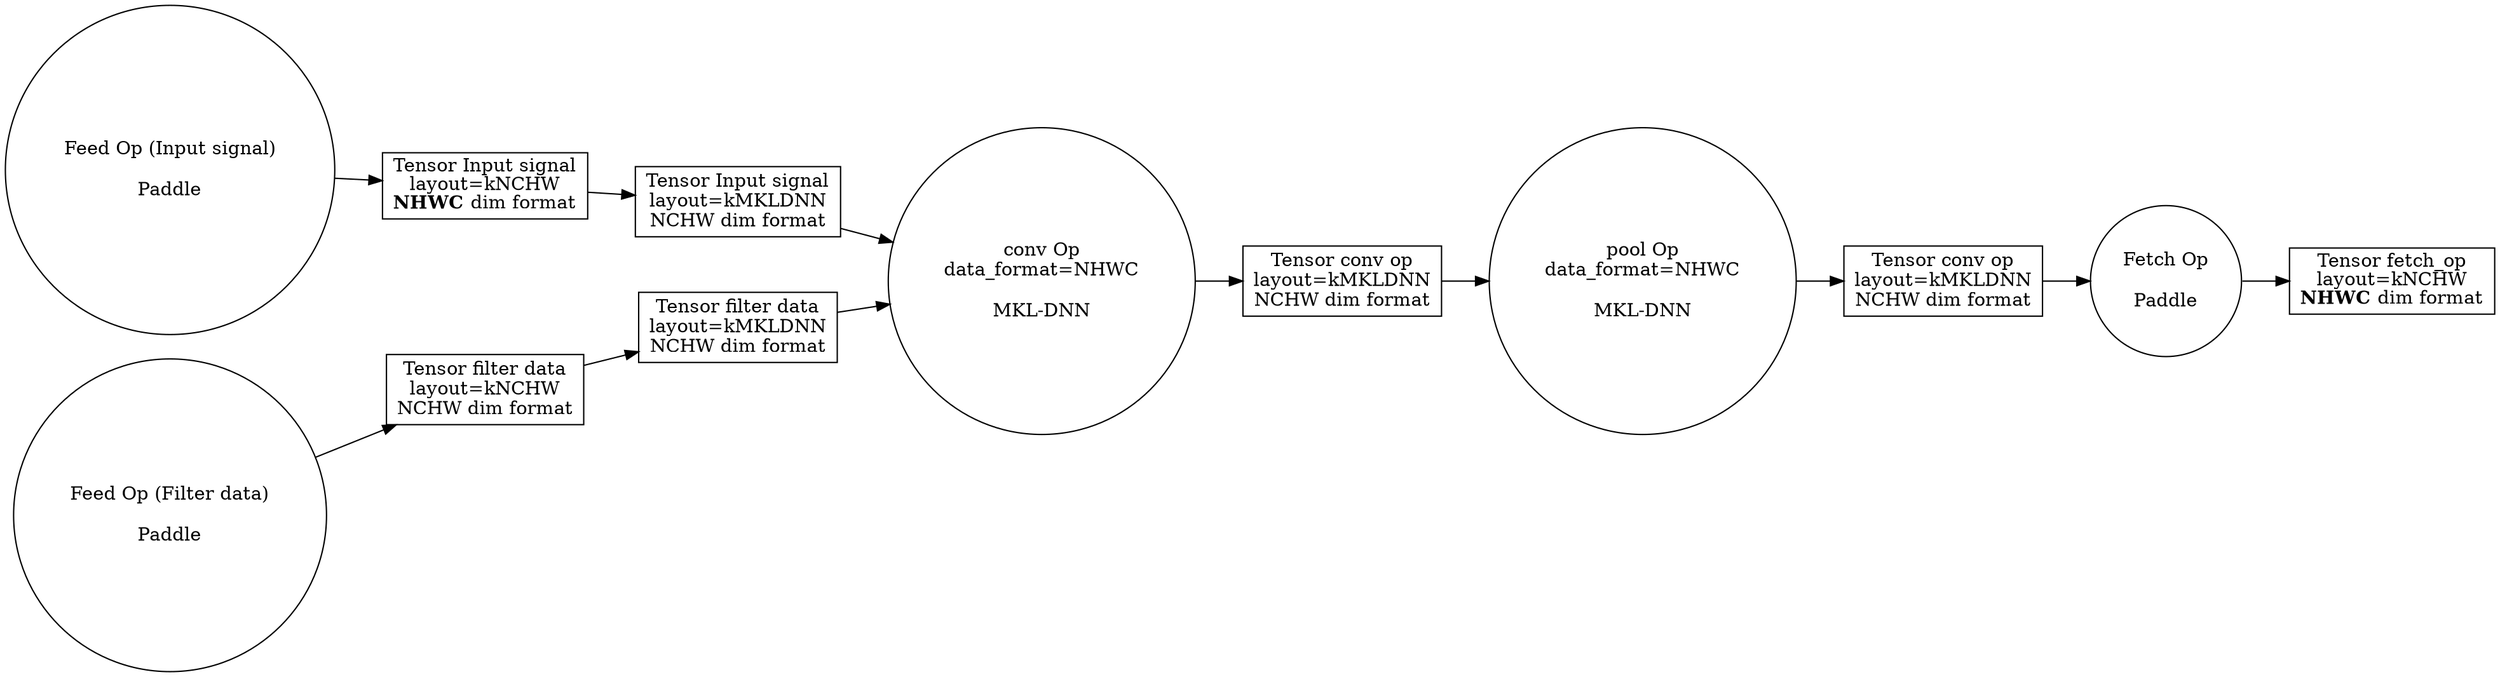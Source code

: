 digraph G {
rankdir=LR
feed_op[shape=circle,label="Feed Op (Input signal)\n\nPaddle"]
feed_op2[shape=circle,label="Feed Op (Filter data)\n\nPaddle"]
fetch_op[shape=circle,label="Fetch Op\n\nPaddle"]
conv_mkldnn[shape=circle,label="conv Op\ndata_format=NHWC\n\nMKL-DNN"];
pool_mkldnn[shape=circle,label="pool Op\ndata_format=NHWC\n\nMKL-DNN"];
tensor_mkldnn[shape=rectangle,label="Tensor conv op\nlayout=kMKLDNN\nNCHW dim format"]
tensor_mkldnn2[shape=rectangle,label="Tensor conv op\nlayout=kMKLDNN\nNCHW dim format"]
tensor_fetch[shape=rectangle,label=<Tensor fetch_op<br/>layout=kNCHW<br/><b>NHWC</b> dim format>]
input_feed[shape=rectangle,label=<Tensor Input signal<br/>layout=kNCHW<br/><b>NHWC</b> dim format>]
input_feed2[shape=rectangle,label="Tensor Input signal\nlayout=kMKLDNN\nNCHW dim format"]
filter_feed[shape=rectangle,label="Tensor filter data\nlayout=kNCHW\nNCHW dim format"]
filter_feed2[shape=rectangle,label="Tensor filter data\nlayout=kMKLDNN\nNCHW dim format"]
feed_op -> input_feed -> input_feed2 -> conv_mkldnn -> tensor_mkldnn -> pool_mkldnn -> tensor_mkldnn2 -> fetch_op -> tensor_fetch 
feed_op2 -> filter_feed -> filter_feed2 -> conv_mkldnn
}
